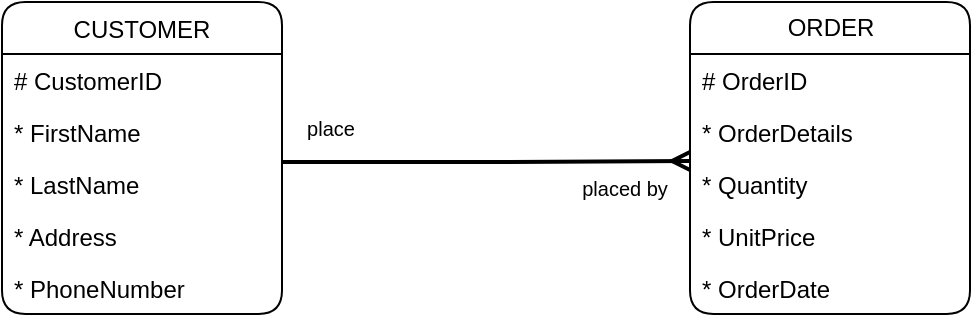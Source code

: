 <mxfile version="15.2.9" type="github">
  <diagram id="hrwUIqTAocG_2caEopAk" name="Page-1">
    <mxGraphModel dx="868" dy="433" grid="1" gridSize="10" guides="1" tooltips="1" connect="1" arrows="1" fold="1" page="1" pageScale="1" pageWidth="850" pageHeight="1100" math="0" shadow="0">
      <root>
        <mxCell id="0" />
        <mxCell id="1" parent="0" />
        <mxCell id="zAU1IC7zviVndpA2Msat-1" value="CUSTOMER" style="swimlane;fontStyle=0;childLayout=stackLayout;horizontal=1;startSize=26;horizontalStack=0;resizeParent=1;resizeParentMax=0;resizeLast=0;collapsible=1;marginBottom=0;rounded=1;" parent="1" vertex="1">
          <mxGeometry x="136" y="120" width="140" height="156" as="geometry" />
        </mxCell>
        <mxCell id="zAU1IC7zviVndpA2Msat-2" value="# CustomerID" style="text;strokeColor=none;fillColor=none;align=left;verticalAlign=middle;spacingLeft=4;spacingRight=4;overflow=hidden;rotatable=0;points=[[0,0.5],[1,0.5]];portConstraint=eastwest;" parent="zAU1IC7zviVndpA2Msat-1" vertex="1">
          <mxGeometry y="26" width="140" height="26" as="geometry" />
        </mxCell>
        <mxCell id="zAU1IC7zviVndpA2Msat-3" value="* FirstName" style="text;strokeColor=none;fillColor=none;align=left;verticalAlign=middle;spacingLeft=4;spacingRight=4;overflow=hidden;rotatable=0;points=[[0,0.5],[1,0.5]];portConstraint=eastwest;" parent="zAU1IC7zviVndpA2Msat-1" vertex="1">
          <mxGeometry y="52" width="140" height="26" as="geometry" />
        </mxCell>
        <mxCell id="zAU1IC7zviVndpA2Msat-4" value="* LastName" style="text;strokeColor=none;fillColor=none;align=left;verticalAlign=middle;spacingLeft=4;spacingRight=4;overflow=hidden;rotatable=0;points=[[0,0.5],[1,0.5]];portConstraint=eastwest;" parent="zAU1IC7zviVndpA2Msat-1" vertex="1">
          <mxGeometry y="78" width="140" height="26" as="geometry" />
        </mxCell>
        <mxCell id="zAU1IC7zviVndpA2Msat-5" value="* Address" style="text;strokeColor=none;fillColor=none;align=left;verticalAlign=middle;spacingLeft=4;spacingRight=4;overflow=hidden;rotatable=0;points=[[0,0.5],[1,0.5]];portConstraint=eastwest;" parent="zAU1IC7zviVndpA2Msat-1" vertex="1">
          <mxGeometry y="104" width="140" height="26" as="geometry" />
        </mxCell>
        <mxCell id="zAU1IC7zviVndpA2Msat-6" value="* PhoneNumber" style="text;strokeColor=none;fillColor=none;align=left;verticalAlign=middle;spacingLeft=4;spacingRight=4;overflow=hidden;rotatable=0;points=[[0,0.5],[1,0.5]];portConstraint=eastwest;" parent="zAU1IC7zviVndpA2Msat-1" vertex="1">
          <mxGeometry y="130" width="140" height="26" as="geometry" />
        </mxCell>
        <mxCell id="zAU1IC7zviVndpA2Msat-9" value="ORDER" style="swimlane;fontStyle=0;childLayout=stackLayout;horizontal=1;startSize=26;horizontalStack=0;resizeParent=1;resizeParentMax=0;resizeLast=0;collapsible=1;marginBottom=0;rounded=1;verticalAlign=middle;html=1;" parent="1" vertex="1">
          <mxGeometry x="480" y="120" width="140" height="156" as="geometry" />
        </mxCell>
        <mxCell id="zAU1IC7zviVndpA2Msat-10" value="# OrderID" style="text;strokeColor=none;fillColor=none;align=left;verticalAlign=top;spacingLeft=4;spacingRight=4;overflow=hidden;rotatable=0;points=[[0,0.5],[1,0.5]];portConstraint=eastwest;" parent="zAU1IC7zviVndpA2Msat-9" vertex="1">
          <mxGeometry y="26" width="140" height="26" as="geometry" />
        </mxCell>
        <mxCell id="zAU1IC7zviVndpA2Msat-11" value="* OrderDetails" style="text;strokeColor=none;fillColor=none;align=left;verticalAlign=top;spacingLeft=4;spacingRight=4;overflow=hidden;rotatable=0;points=[[0,0.5],[1,0.5]];portConstraint=eastwest;" parent="zAU1IC7zviVndpA2Msat-9" vertex="1">
          <mxGeometry y="52" width="140" height="26" as="geometry" />
        </mxCell>
        <mxCell id="zAU1IC7zviVndpA2Msat-12" value="* Quantity" style="text;strokeColor=none;fillColor=none;align=left;verticalAlign=top;spacingLeft=4;spacingRight=4;overflow=hidden;rotatable=0;points=[[0,0.5],[1,0.5]];portConstraint=eastwest;" parent="zAU1IC7zviVndpA2Msat-9" vertex="1">
          <mxGeometry y="78" width="140" height="26" as="geometry" />
        </mxCell>
        <mxCell id="zAU1IC7zviVndpA2Msat-13" value="* UnitPrice" style="text;strokeColor=none;fillColor=none;align=left;verticalAlign=top;spacingLeft=4;spacingRight=4;overflow=hidden;rotatable=0;points=[[0,0.5],[1,0.5]];portConstraint=eastwest;" parent="zAU1IC7zviVndpA2Msat-9" vertex="1">
          <mxGeometry y="104" width="140" height="26" as="geometry" />
        </mxCell>
        <mxCell id="zAU1IC7zviVndpA2Msat-17" value="* OrderDate" style="text;strokeColor=none;fillColor=none;align=left;verticalAlign=top;spacingLeft=4;spacingRight=4;overflow=hidden;rotatable=0;points=[[0,0.5],[1,0.5]];portConstraint=eastwest;" parent="zAU1IC7zviVndpA2Msat-9" vertex="1">
          <mxGeometry y="130" width="140" height="26" as="geometry" />
        </mxCell>
        <mxCell id="zAU1IC7zviVndpA2Msat-15" value="placed by" style="html=1;verticalAlign=bottom;endArrow=ERmany;fontSize=10;sourcePerimeterSpacing=1;targetPerimeterSpacing=3;strokeWidth=2;endFill=0;" parent="1" edge="1">
          <mxGeometry x="0.25" y="-21" width="80" relative="1" as="geometry">
            <mxPoint x="390" y="200" as="sourcePoint" />
            <mxPoint x="480" y="199.5" as="targetPoint" />
            <mxPoint y="1" as="offset" />
          </mxGeometry>
        </mxCell>
        <mxCell id="zAU1IC7zviVndpA2Msat-16" value="place" style="html=1;verticalAlign=bottom;endArrow=none;endSize=8;fontSize=10;sourcePerimeterSpacing=1;targetPerimeterSpacing=3;strokeWidth=2;entryX=0.993;entryY=0.769;entryDx=0;entryDy=0;entryPerimeter=0;endFill=0;startArrow=none;startFill=0;" parent="1" edge="1">
          <mxGeometry x="0.583" y="-8" relative="1" as="geometry">
            <mxPoint x="391" y="200" as="sourcePoint" />
            <mxPoint x="276.02" y="199.994" as="targetPoint" />
            <mxPoint as="offset" />
          </mxGeometry>
        </mxCell>
      </root>
    </mxGraphModel>
  </diagram>
</mxfile>
